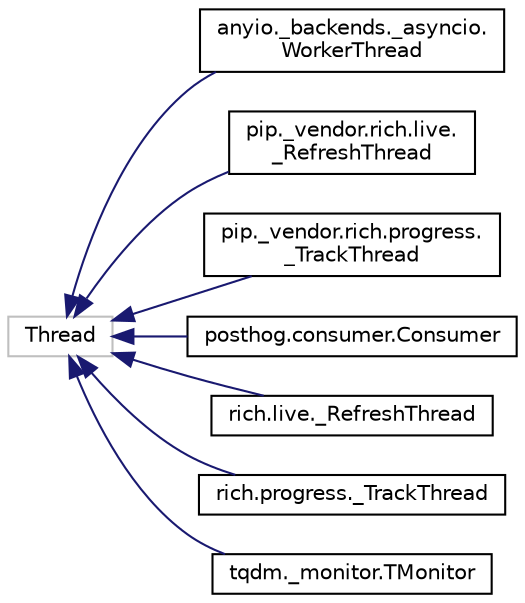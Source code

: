 digraph "Graphical Class Hierarchy"
{
 // LATEX_PDF_SIZE
  edge [fontname="Helvetica",fontsize="10",labelfontname="Helvetica",labelfontsize="10"];
  node [fontname="Helvetica",fontsize="10",shape=record];
  rankdir="LR";
  Node18887 [label="Thread",height=0.2,width=0.4,color="grey75", fillcolor="white", style="filled",tooltip=" "];
  Node18887 -> Node0 [dir="back",color="midnightblue",fontsize="10",style="solid",fontname="Helvetica"];
  Node0 [label="anyio._backends._asyncio.\lWorkerThread",height=0.2,width=0.4,color="black", fillcolor="white", style="filled",URL="$classanyio_1_1__backends_1_1__asyncio_1_1WorkerThread.html",tooltip=" "];
  Node18887 -> Node18889 [dir="back",color="midnightblue",fontsize="10",style="solid",fontname="Helvetica"];
  Node18889 [label="pip._vendor.rich.live.\l_RefreshThread",height=0.2,width=0.4,color="black", fillcolor="white", style="filled",URL="$classpip_1_1__vendor_1_1rich_1_1live_1_1__RefreshThread.html",tooltip=" "];
  Node18887 -> Node18890 [dir="back",color="midnightblue",fontsize="10",style="solid",fontname="Helvetica"];
  Node18890 [label="pip._vendor.rich.progress.\l_TrackThread",height=0.2,width=0.4,color="black", fillcolor="white", style="filled",URL="$classpip_1_1__vendor_1_1rich_1_1progress_1_1__TrackThread.html",tooltip=" "];
  Node18887 -> Node18891 [dir="back",color="midnightblue",fontsize="10",style="solid",fontname="Helvetica"];
  Node18891 [label="posthog.consumer.Consumer",height=0.2,width=0.4,color="black", fillcolor="white", style="filled",URL="$classposthog_1_1consumer_1_1Consumer.html",tooltip=" "];
  Node18887 -> Node18892 [dir="back",color="midnightblue",fontsize="10",style="solid",fontname="Helvetica"];
  Node18892 [label="rich.live._RefreshThread",height=0.2,width=0.4,color="black", fillcolor="white", style="filled",URL="$classrich_1_1live_1_1__RefreshThread.html",tooltip=" "];
  Node18887 -> Node18893 [dir="back",color="midnightblue",fontsize="10",style="solid",fontname="Helvetica"];
  Node18893 [label="rich.progress._TrackThread",height=0.2,width=0.4,color="black", fillcolor="white", style="filled",URL="$classrich_1_1progress_1_1__TrackThread.html",tooltip=" "];
  Node18887 -> Node18894 [dir="back",color="midnightblue",fontsize="10",style="solid",fontname="Helvetica"];
  Node18894 [label="tqdm._monitor.TMonitor",height=0.2,width=0.4,color="black", fillcolor="white", style="filled",URL="$classtqdm_1_1__monitor_1_1TMonitor.html",tooltip=" "];
}
